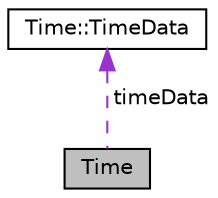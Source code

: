 digraph "Time"
{
 // INTERACTIVE_SVG=YES
 // LATEX_PDF_SIZE
  edge [fontname="Helvetica",fontsize="10",labelfontname="Helvetica",labelfontsize="10"];
  node [fontname="Helvetica",fontsize="10",shape=record];
  Node1 [label="Time",height=0.2,width=0.4,color="black", fillcolor="grey75", style="filled", fontcolor="black",tooltip=" "];
  Node2 -> Node1 [dir="back",color="darkorchid3",fontsize="10",style="dashed",label=" timeData" ,fontname="Helvetica"];
  Node2 [label="Time::TimeData",height=0.2,width=0.4,color="black", fillcolor="white", style="filled",URL="$d7/dd6/struct_time_1_1_time_data.html",tooltip=" "];
}
